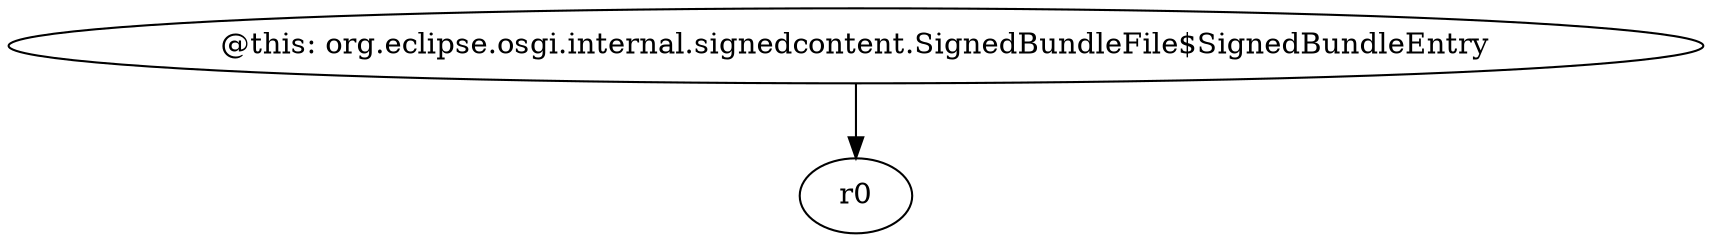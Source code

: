 digraph g {
0[label="@this: org.eclipse.osgi.internal.signedcontent.SignedBundleFile$SignedBundleEntry"]
1[label="r0"]
0->1[label=""]
}